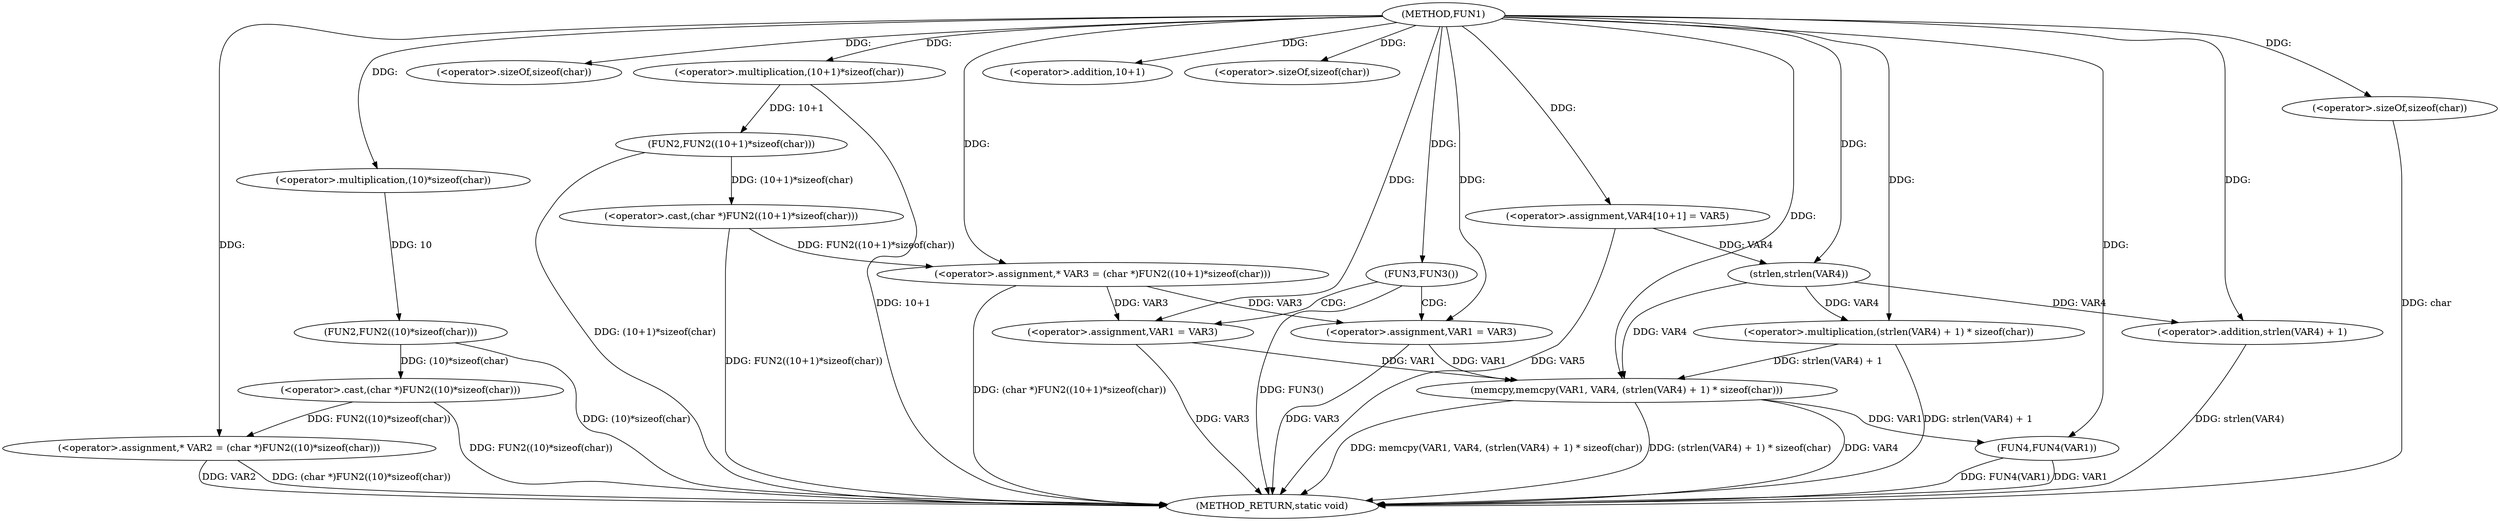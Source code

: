 digraph FUN1 {  
"1000100" [label = "(METHOD,FUN1)" ]
"1000153" [label = "(METHOD_RETURN,static void)" ]
"1000104" [label = "(<operator>.assignment,* VAR2 = (char *)FUN2((10)*sizeof(char)))" ]
"1000106" [label = "(<operator>.cast,(char *)FUN2((10)*sizeof(char)))" ]
"1000108" [label = "(FUN2,FUN2((10)*sizeof(char)))" ]
"1000109" [label = "(<operator>.multiplication,(10)*sizeof(char))" ]
"1000111" [label = "(<operator>.sizeOf,sizeof(char))" ]
"1000114" [label = "(<operator>.assignment,* VAR3 = (char *)FUN2((10+1)*sizeof(char)))" ]
"1000116" [label = "(<operator>.cast,(char *)FUN2((10+1)*sizeof(char)))" ]
"1000118" [label = "(FUN2,FUN2((10+1)*sizeof(char)))" ]
"1000119" [label = "(<operator>.multiplication,(10+1)*sizeof(char))" ]
"1000120" [label = "(<operator>.addition,10+1)" ]
"1000123" [label = "(<operator>.sizeOf,sizeof(char))" ]
"1000126" [label = "(FUN3,FUN3())" ]
"1000128" [label = "(<operator>.assignment,VAR1 = VAR3)" ]
"1000133" [label = "(<operator>.assignment,VAR1 = VAR3)" ]
"1000138" [label = "(<operator>.assignment,VAR4[10+1] = VAR5)" ]
"1000141" [label = "(memcpy,memcpy(VAR1, VAR4, (strlen(VAR4) + 1) * sizeof(char)))" ]
"1000144" [label = "(<operator>.multiplication,(strlen(VAR4) + 1) * sizeof(char))" ]
"1000145" [label = "(<operator>.addition,strlen(VAR4) + 1)" ]
"1000146" [label = "(strlen,strlen(VAR4))" ]
"1000149" [label = "(<operator>.sizeOf,sizeof(char))" ]
"1000151" [label = "(FUN4,FUN4(VAR1))" ]
  "1000106" -> "1000153"  [ label = "DDG: FUN2((10)*sizeof(char))"] 
  "1000151" -> "1000153"  [ label = "DDG: FUN4(VAR1)"] 
  "1000104" -> "1000153"  [ label = "DDG: VAR2"] 
  "1000141" -> "1000153"  [ label = "DDG: memcpy(VAR1, VAR4, (strlen(VAR4) + 1) * sizeof(char))"] 
  "1000141" -> "1000153"  [ label = "DDG: (strlen(VAR4) + 1) * sizeof(char)"] 
  "1000116" -> "1000153"  [ label = "DDG: FUN2((10+1)*sizeof(char))"] 
  "1000149" -> "1000153"  [ label = "DDG: char"] 
  "1000118" -> "1000153"  [ label = "DDG: (10+1)*sizeof(char)"] 
  "1000145" -> "1000153"  [ label = "DDG: strlen(VAR4)"] 
  "1000114" -> "1000153"  [ label = "DDG: (char *)FUN2((10+1)*sizeof(char))"] 
  "1000128" -> "1000153"  [ label = "DDG: VAR3"] 
  "1000126" -> "1000153"  [ label = "DDG: FUN3()"] 
  "1000138" -> "1000153"  [ label = "DDG: VAR5"] 
  "1000151" -> "1000153"  [ label = "DDG: VAR1"] 
  "1000133" -> "1000153"  [ label = "DDG: VAR3"] 
  "1000119" -> "1000153"  [ label = "DDG: 10+1"] 
  "1000141" -> "1000153"  [ label = "DDG: VAR4"] 
  "1000144" -> "1000153"  [ label = "DDG: strlen(VAR4) + 1"] 
  "1000104" -> "1000153"  [ label = "DDG: (char *)FUN2((10)*sizeof(char))"] 
  "1000108" -> "1000153"  [ label = "DDG: (10)*sizeof(char)"] 
  "1000106" -> "1000104"  [ label = "DDG: FUN2((10)*sizeof(char))"] 
  "1000100" -> "1000104"  [ label = "DDG: "] 
  "1000108" -> "1000106"  [ label = "DDG: (10)*sizeof(char)"] 
  "1000109" -> "1000108"  [ label = "DDG: 10"] 
  "1000100" -> "1000109"  [ label = "DDG: "] 
  "1000100" -> "1000111"  [ label = "DDG: "] 
  "1000116" -> "1000114"  [ label = "DDG: FUN2((10+1)*sizeof(char))"] 
  "1000100" -> "1000114"  [ label = "DDG: "] 
  "1000118" -> "1000116"  [ label = "DDG: (10+1)*sizeof(char)"] 
  "1000119" -> "1000118"  [ label = "DDG: 10+1"] 
  "1000100" -> "1000119"  [ label = "DDG: "] 
  "1000100" -> "1000120"  [ label = "DDG: "] 
  "1000100" -> "1000123"  [ label = "DDG: "] 
  "1000100" -> "1000126"  [ label = "DDG: "] 
  "1000114" -> "1000128"  [ label = "DDG: VAR3"] 
  "1000100" -> "1000128"  [ label = "DDG: "] 
  "1000114" -> "1000133"  [ label = "DDG: VAR3"] 
  "1000100" -> "1000133"  [ label = "DDG: "] 
  "1000100" -> "1000138"  [ label = "DDG: "] 
  "1000128" -> "1000141"  [ label = "DDG: VAR1"] 
  "1000133" -> "1000141"  [ label = "DDG: VAR1"] 
  "1000100" -> "1000141"  [ label = "DDG: "] 
  "1000146" -> "1000141"  [ label = "DDG: VAR4"] 
  "1000144" -> "1000141"  [ label = "DDG: strlen(VAR4) + 1"] 
  "1000146" -> "1000144"  [ label = "DDG: VAR4"] 
  "1000100" -> "1000144"  [ label = "DDG: "] 
  "1000146" -> "1000145"  [ label = "DDG: VAR4"] 
  "1000138" -> "1000146"  [ label = "DDG: VAR4"] 
  "1000100" -> "1000146"  [ label = "DDG: "] 
  "1000100" -> "1000145"  [ label = "DDG: "] 
  "1000100" -> "1000149"  [ label = "DDG: "] 
  "1000141" -> "1000151"  [ label = "DDG: VAR1"] 
  "1000100" -> "1000151"  [ label = "DDG: "] 
  "1000126" -> "1000128"  [ label = "CDG: "] 
  "1000126" -> "1000133"  [ label = "CDG: "] 
}
